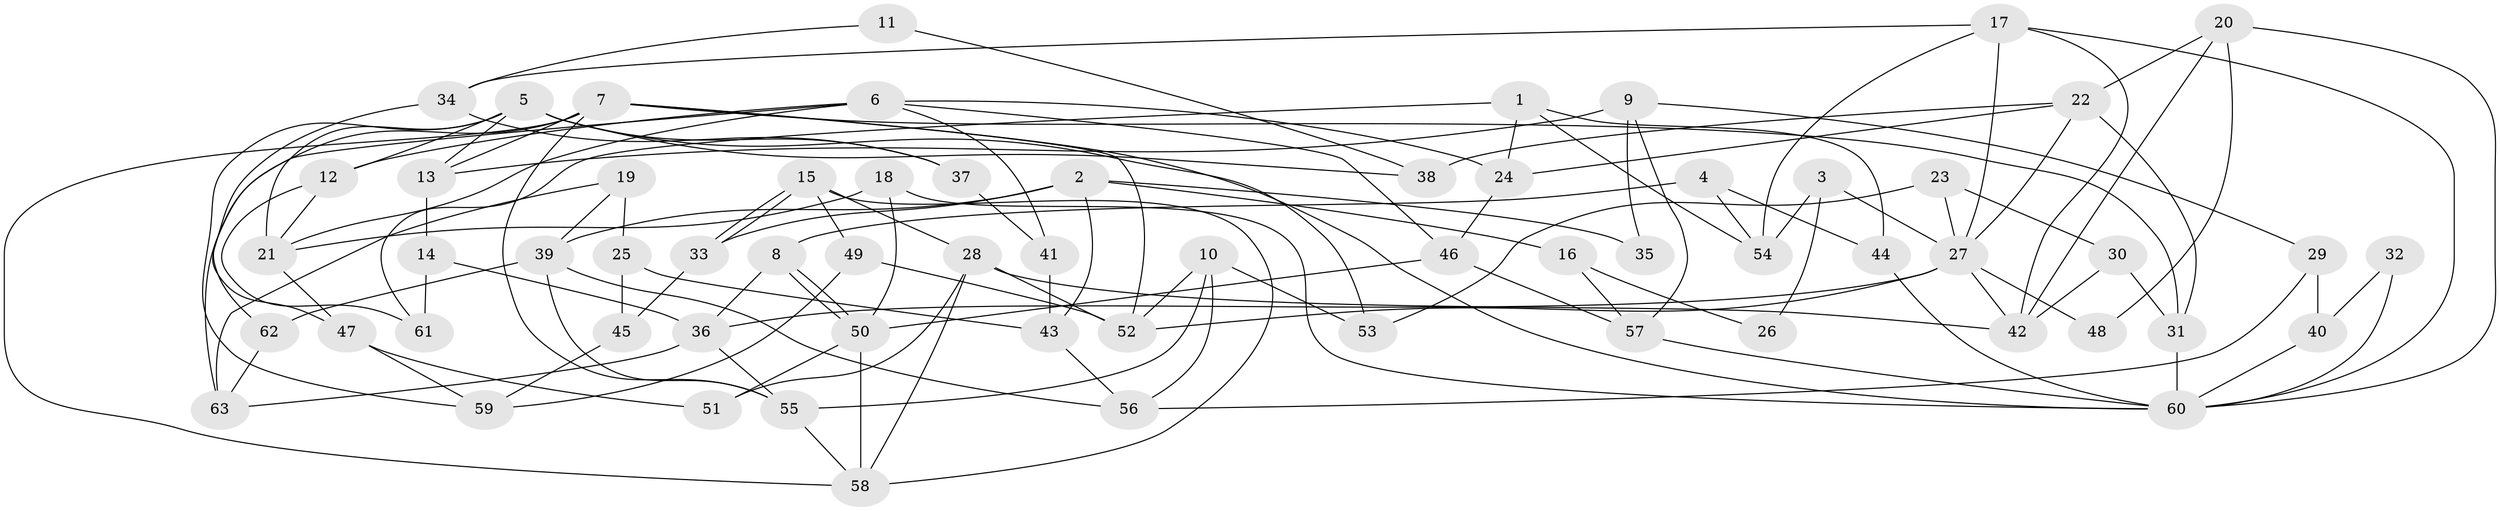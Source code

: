 // Generated by graph-tools (version 1.1) at 2025/11/02/27/25 16:11:21]
// undirected, 63 vertices, 126 edges
graph export_dot {
graph [start="1"]
  node [color=gray90,style=filled];
  1;
  2;
  3;
  4;
  5;
  6;
  7;
  8;
  9;
  10;
  11;
  12;
  13;
  14;
  15;
  16;
  17;
  18;
  19;
  20;
  21;
  22;
  23;
  24;
  25;
  26;
  27;
  28;
  29;
  30;
  31;
  32;
  33;
  34;
  35;
  36;
  37;
  38;
  39;
  40;
  41;
  42;
  43;
  44;
  45;
  46;
  47;
  48;
  49;
  50;
  51;
  52;
  53;
  54;
  55;
  56;
  57;
  58;
  59;
  60;
  61;
  62;
  63;
  1 -- 24;
  1 -- 54;
  1 -- 44;
  1 -- 61;
  2 -- 39;
  2 -- 43;
  2 -- 16;
  2 -- 33;
  2 -- 35;
  3 -- 27;
  3 -- 54;
  3 -- 26;
  4 -- 44;
  4 -- 8;
  4 -- 54;
  5 -- 59;
  5 -- 53;
  5 -- 12;
  5 -- 13;
  5 -- 21;
  5 -- 37;
  5 -- 38;
  6 -- 21;
  6 -- 46;
  6 -- 12;
  6 -- 24;
  6 -- 41;
  6 -- 63;
  7 -- 52;
  7 -- 58;
  7 -- 13;
  7 -- 31;
  7 -- 55;
  7 -- 60;
  7 -- 62;
  8 -- 50;
  8 -- 50;
  8 -- 36;
  9 -- 13;
  9 -- 57;
  9 -- 29;
  9 -- 35;
  10 -- 55;
  10 -- 52;
  10 -- 53;
  10 -- 56;
  11 -- 34;
  11 -- 38;
  12 -- 21;
  12 -- 61;
  13 -- 14;
  14 -- 61;
  14 -- 36;
  15 -- 28;
  15 -- 33;
  15 -- 33;
  15 -- 49;
  15 -- 58;
  16 -- 57;
  16 -- 26;
  17 -- 60;
  17 -- 27;
  17 -- 34;
  17 -- 42;
  17 -- 54;
  18 -- 21;
  18 -- 60;
  18 -- 50;
  19 -- 63;
  19 -- 39;
  19 -- 25;
  20 -- 60;
  20 -- 42;
  20 -- 22;
  20 -- 48;
  21 -- 47;
  22 -- 27;
  22 -- 24;
  22 -- 31;
  22 -- 38;
  23 -- 27;
  23 -- 30;
  23 -- 53;
  24 -- 46;
  25 -- 43;
  25 -- 45;
  27 -- 52;
  27 -- 36;
  27 -- 42;
  27 -- 48;
  28 -- 58;
  28 -- 42;
  28 -- 51;
  28 -- 52;
  29 -- 56;
  29 -- 40;
  30 -- 42;
  30 -- 31;
  31 -- 60;
  32 -- 60;
  32 -- 40;
  33 -- 45;
  34 -- 47;
  34 -- 37;
  36 -- 55;
  36 -- 63;
  37 -- 41;
  39 -- 62;
  39 -- 55;
  39 -- 56;
  40 -- 60;
  41 -- 43;
  43 -- 56;
  44 -- 60;
  45 -- 59;
  46 -- 50;
  46 -- 57;
  47 -- 51;
  47 -- 59;
  49 -- 59;
  49 -- 52;
  50 -- 51;
  50 -- 58;
  55 -- 58;
  57 -- 60;
  62 -- 63;
}

